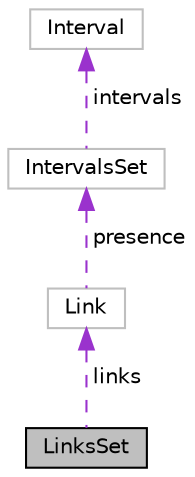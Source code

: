 digraph "LinksSet"
{
 // LATEX_PDF_SIZE
  edge [fontname="Helvetica",fontsize="10",labelfontname="Helvetica",labelfontsize="10"];
  node [fontname="Helvetica",fontsize="10",shape=record];
  Node1 [label="LinksSet",height=0.2,width=0.4,color="black", fillcolor="grey75", style="filled", fontcolor="black",tooltip=" "];
  Node2 -> Node1 [dir="back",color="darkorchid3",fontsize="10",style="dashed",label=" links" ];
  Node2 [label="Link",height=0.2,width=0.4,color="grey75", fillcolor="white", style="filled",URL="$structLink.html",tooltip=" "];
  Node3 -> Node2 [dir="back",color="darkorchid3",fontsize="10",style="dashed",label=" presence" ];
  Node3 [label="IntervalsSet",height=0.2,width=0.4,color="grey75", fillcolor="white", style="filled",URL="$structIntervalsSet.html",tooltip=" "];
  Node4 -> Node3 [dir="back",color="darkorchid3",fontsize="10",style="dashed",label=" intervals" ];
  Node4 [label="Interval",height=0.2,width=0.4,color="grey75", fillcolor="white", style="filled",URL="$structInterval.html",tooltip=" "];
}
